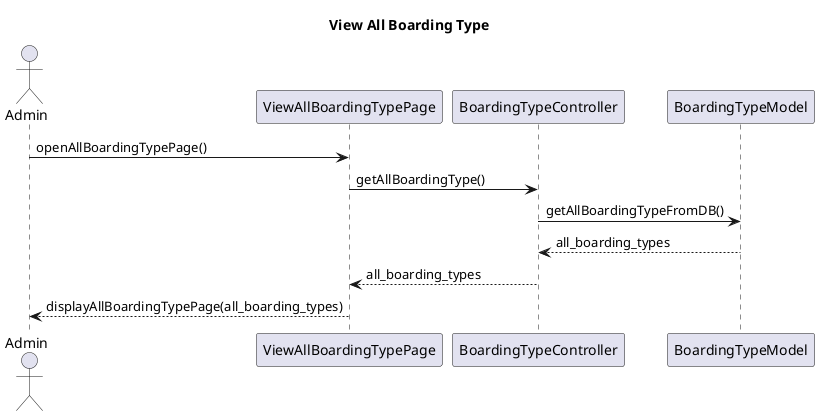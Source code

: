 @startuml
title View All Boarding Type
actor Admin as act
participant ViewAllBoardingTypePage as view
participant BoardingTypeController as ctrl
participant BoardingTypeModel as model

act -> view: openAllBoardingTypePage()
view -> ctrl: getAllBoardingType()
ctrl -> model: getAllBoardingTypeFromDB()
ctrl <-- model: all_boarding_types
view <-- ctrl: all_boarding_types
act <-- view: displayAllBoardingTypePage(all_boarding_types)

@enduml